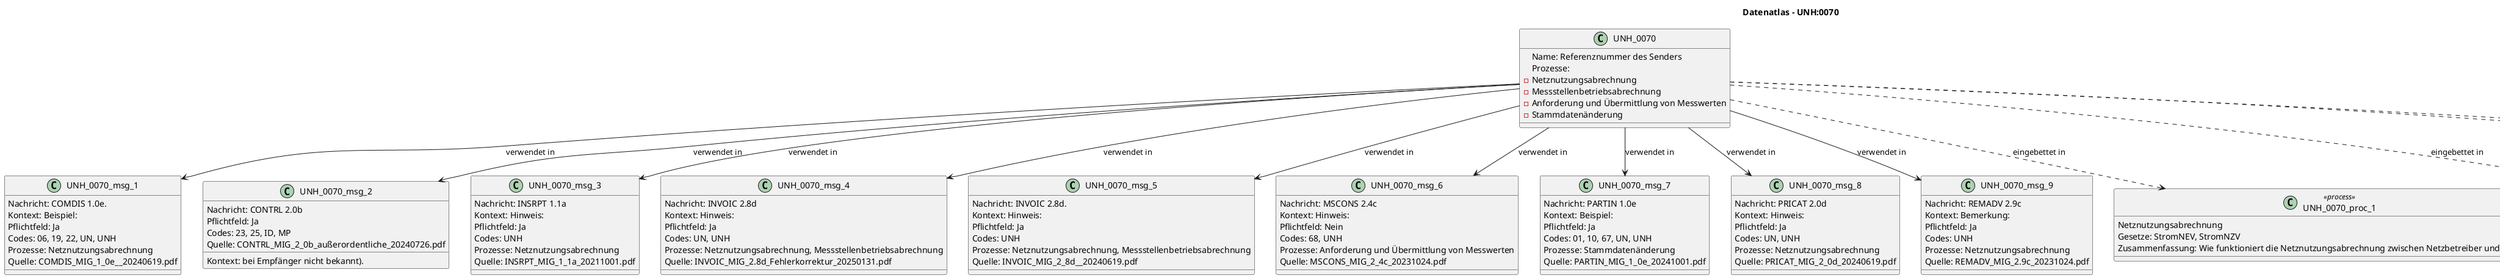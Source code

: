 @startuml
title Datenatlas – UNH:0070
class UNH_0070 {
  Name: Referenznummer des Senders
  Prozesse:
    - Netznutzungsabrechnung
    - Messstellenbetriebsabrechnung
    - Anforderung und Übermittlung von Messwerten
    - Stammdatenänderung
}
class UNH_0070_msg_1 {
  Nachricht: COMDIS 1.0e.
  Kontext: Beispiel:
  Pflichtfeld: Ja
  Codes: 06, 19, 22, UN, UNH
  Prozesse: Netznutzungsabrechnung
  Quelle: COMDIS_MIG_1_0e__20240619.pdf
}
UNH_0070 --> UNH_0070_msg_1 : verwendet in
class UNH_0070_msg_2 {
  Nachricht: CONTRL 2.0b
  Kontext: bei Empfänger nicht bekannt).
  Pflichtfeld: Ja
  Codes: 23, 25, ID, MP
  Quelle: CONTRL_MIG_2_0b_außerordentliche_20240726.pdf
}
UNH_0070 --> UNH_0070_msg_2 : verwendet in
class UNH_0070_msg_3 {
  Nachricht: INSRPT 1.1a
  Kontext: Hinweis:
  Pflichtfeld: Ja
  Codes: UNH
  Prozesse: Netznutzungsabrechnung
  Quelle: INSRPT_MIG_1_1a_20211001.pdf
}
UNH_0070 --> UNH_0070_msg_3 : verwendet in
class UNH_0070_msg_4 {
  Nachricht: INVOIC 2.8d
  Kontext: Hinweis:
  Pflichtfeld: Ja
  Codes: UN, UNH
  Prozesse: Netznutzungsabrechnung, Messstellenbetriebsabrechnung
  Quelle: INVOIC_MIG_2.8d_Fehlerkorrektur_20250131.pdf
}
UNH_0070 --> UNH_0070_msg_4 : verwendet in
class UNH_0070_msg_5 {
  Nachricht: INVOIC 2.8d.
  Kontext: Hinweis:
  Pflichtfeld: Ja
  Codes: UNH
  Prozesse: Netznutzungsabrechnung, Messstellenbetriebsabrechnung
  Quelle: INVOIC_MIG_2_8d__20240619.pdf
}
UNH_0070 --> UNH_0070_msg_5 : verwendet in
class UNH_0070_msg_6 {
  Nachricht: MSCONS 2.4c
  Kontext: Hinweis:
  Pflichtfeld: Nein
  Codes: 68, UNH
  Prozesse: Anforderung und Übermittlung von Messwerten
  Quelle: MSCONS_MIG_2_4c_20231024.pdf
}
UNH_0070 --> UNH_0070_msg_6 : verwendet in
class UNH_0070_msg_7 {
  Nachricht: PARTIN 1.0e
  Kontext: Beispiel:
  Pflichtfeld: Ja
  Codes: 01, 10, 67, UN, UNH
  Prozesse: Stammdatenänderung
  Quelle: PARTIN_MIG_1_0e_20241001.pdf
}
UNH_0070 --> UNH_0070_msg_7 : verwendet in
class UNH_0070_msg_8 {
  Nachricht: PRICAT 2.0d
  Kontext: Hinweis:
  Pflichtfeld: Ja
  Codes: UN, UNH
  Prozesse: Netznutzungsabrechnung
  Quelle: PRICAT_MIG_2_0d_20240619.pdf
}
UNH_0070 --> UNH_0070_msg_8 : verwendet in
class UNH_0070_msg_9 {
  Nachricht: REMADV 2.9c
  Kontext: Bemerkung:
  Pflichtfeld: Ja
  Codes: UNH
  Prozesse: Netznutzungsabrechnung
  Quelle: REMADV_MIG_2.9c_20231024.pdf
}
UNH_0070 --> UNH_0070_msg_9 : verwendet in
class UNH_0070_proc_1 <<process>> {
  Netznutzungsabrechnung
  Gesetze: StromNEV, StromNZV
  Zusammenfassung: Wie funktioniert die Netznutzungsabrechnung zwischen Netzbetreiber und Lieferant?
}
UNH_0070 ..> UNH_0070_proc_1 : eingebettet in
class UNH_0070_proc_2 <<process>> {
  Messstellenbetriebsabrechnung
  Gesetze: MsbG
  Zusammenfassung: Beschreibe den Prozess der Abrechnung von Messstellenbetriebsleistungen.
}
UNH_0070 ..> UNH_0070_proc_2 : eingebettet in
class UNH_0070_proc_3 <<process>> {
  Anforderung und Übermittlung von Messwerten
  Gesetze: MsbG
  Zusammenfassung: Wie kann ein Marktpartner (z.B.
}
UNH_0070 ..> UNH_0070_proc_3 : eingebettet in
class UNH_0070_proc_4 <<process>> {
  Stammdatenänderung
  Zusammenfassung: Wie wird eine Stammdatenänderung an einer Marktlokation, wie z.B.
}
UNH_0070 ..> UNH_0070_proc_4 : eingebettet in
@enduml